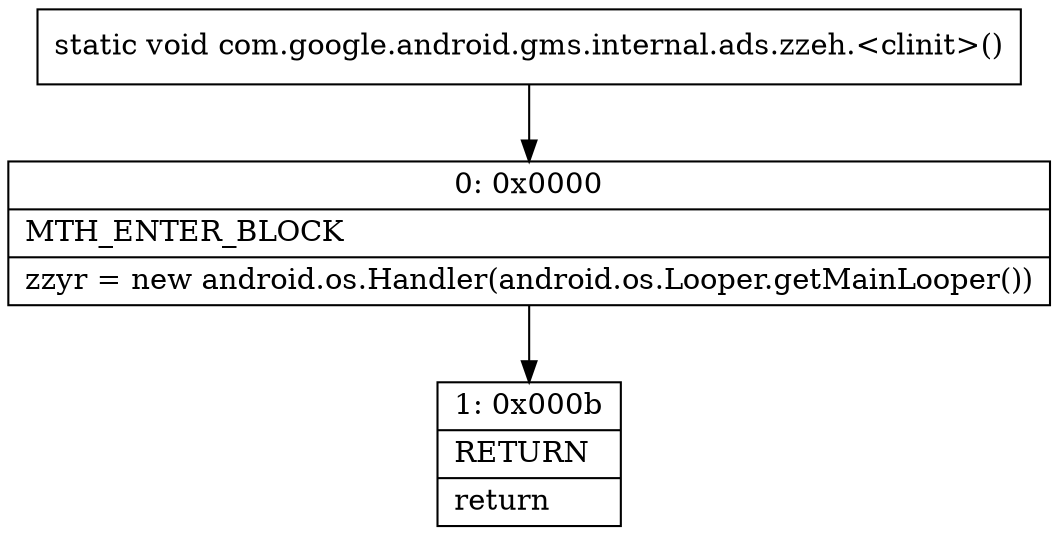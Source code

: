 digraph "CFG forcom.google.android.gms.internal.ads.zzeh.\<clinit\>()V" {
Node_0 [shape=record,label="{0\:\ 0x0000|MTH_ENTER_BLOCK\l|zzyr = new android.os.Handler(android.os.Looper.getMainLooper())\l}"];
Node_1 [shape=record,label="{1\:\ 0x000b|RETURN\l|return\l}"];
MethodNode[shape=record,label="{static void com.google.android.gms.internal.ads.zzeh.\<clinit\>() }"];
MethodNode -> Node_0;
Node_0 -> Node_1;
}

